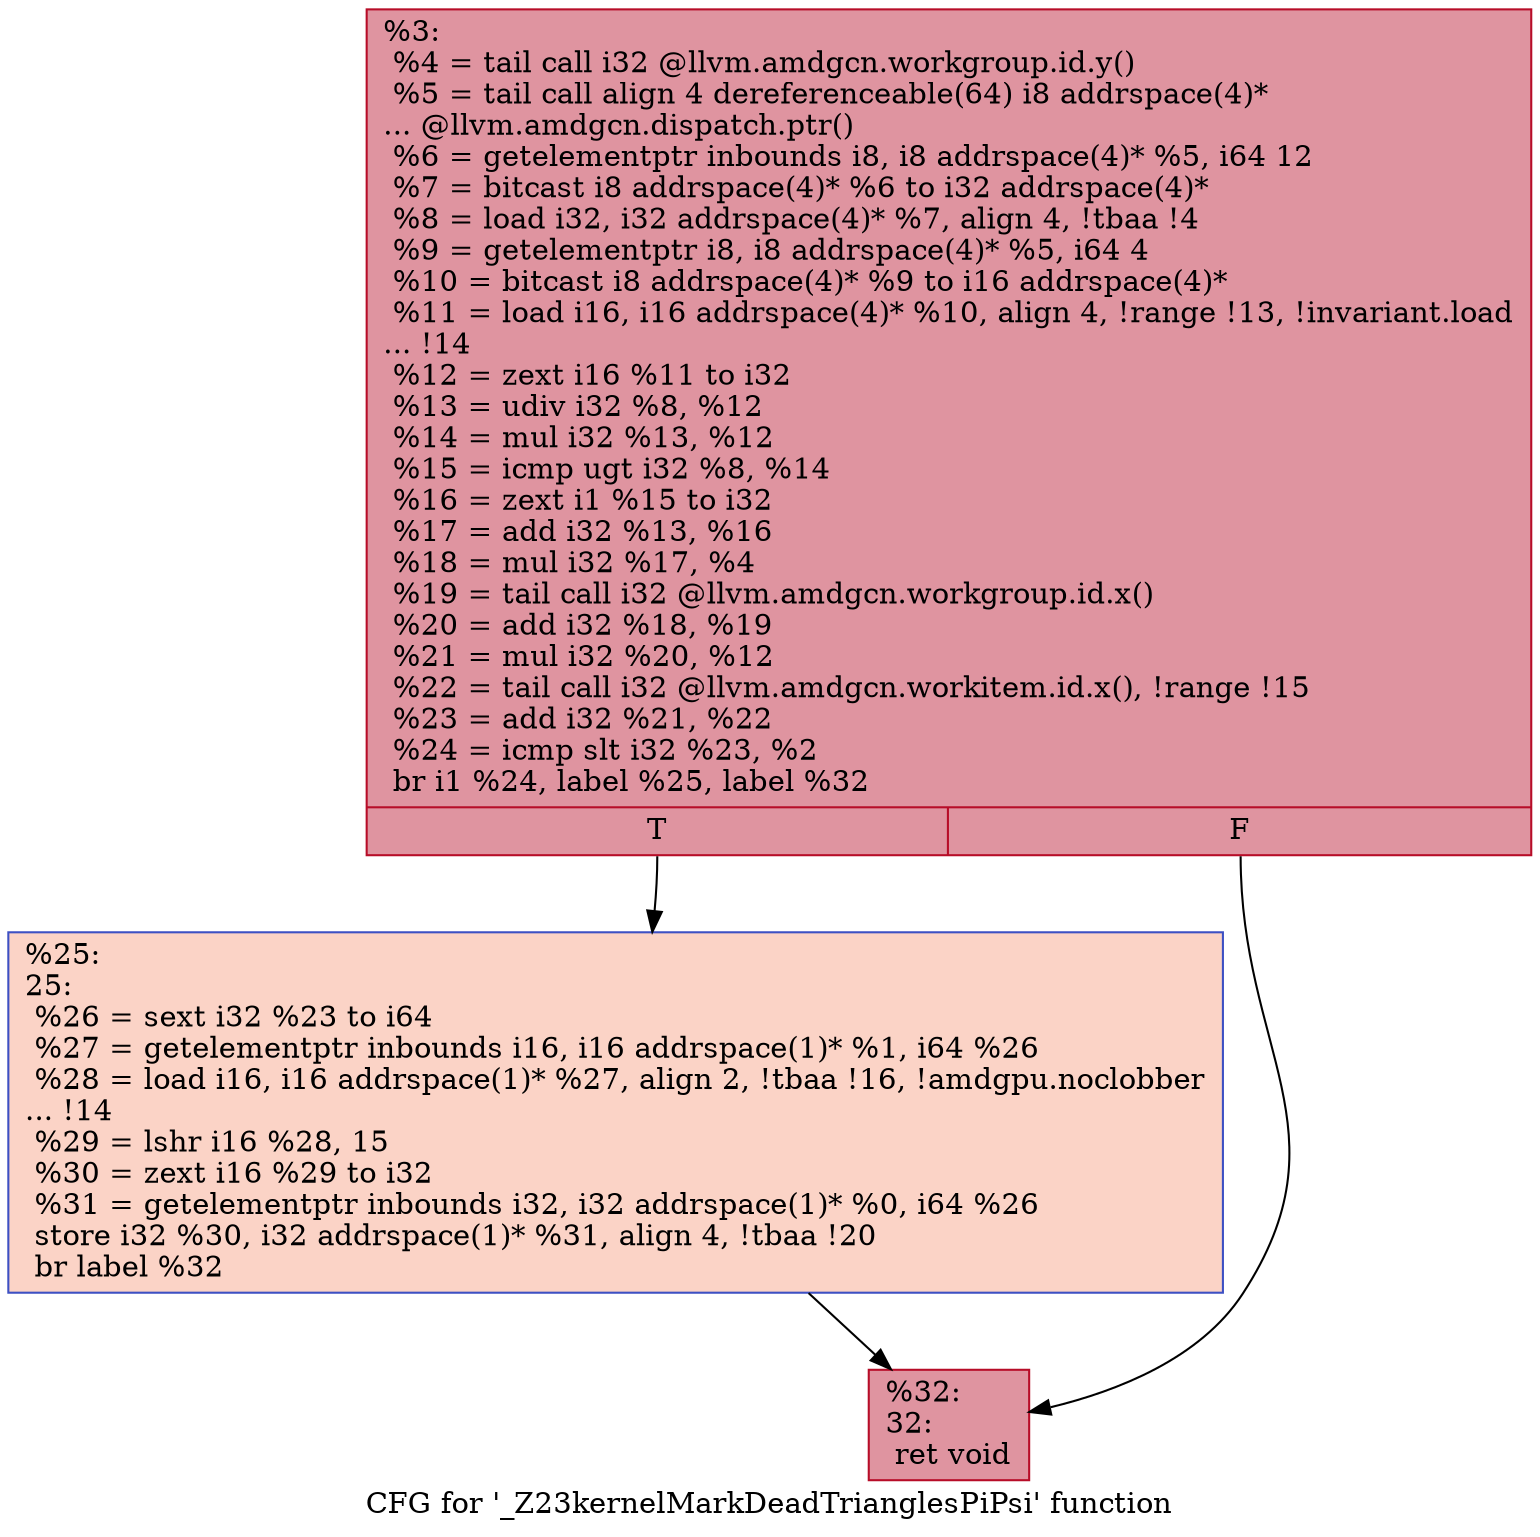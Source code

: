 digraph "CFG for '_Z23kernelMarkDeadTrianglesPiPsi' function" {
	label="CFG for '_Z23kernelMarkDeadTrianglesPiPsi' function";

	Node0x5598450 [shape=record,color="#b70d28ff", style=filled, fillcolor="#b70d2870",label="{%3:\l  %4 = tail call i32 @llvm.amdgcn.workgroup.id.y()\l  %5 = tail call align 4 dereferenceable(64) i8 addrspace(4)*\l... @llvm.amdgcn.dispatch.ptr()\l  %6 = getelementptr inbounds i8, i8 addrspace(4)* %5, i64 12\l  %7 = bitcast i8 addrspace(4)* %6 to i32 addrspace(4)*\l  %8 = load i32, i32 addrspace(4)* %7, align 4, !tbaa !4\l  %9 = getelementptr i8, i8 addrspace(4)* %5, i64 4\l  %10 = bitcast i8 addrspace(4)* %9 to i16 addrspace(4)*\l  %11 = load i16, i16 addrspace(4)* %10, align 4, !range !13, !invariant.load\l... !14\l  %12 = zext i16 %11 to i32\l  %13 = udiv i32 %8, %12\l  %14 = mul i32 %13, %12\l  %15 = icmp ugt i32 %8, %14\l  %16 = zext i1 %15 to i32\l  %17 = add i32 %13, %16\l  %18 = mul i32 %17, %4\l  %19 = tail call i32 @llvm.amdgcn.workgroup.id.x()\l  %20 = add i32 %18, %19\l  %21 = mul i32 %20, %12\l  %22 = tail call i32 @llvm.amdgcn.workitem.id.x(), !range !15\l  %23 = add i32 %21, %22\l  %24 = icmp slt i32 %23, %2\l  br i1 %24, label %25, label %32\l|{<s0>T|<s1>F}}"];
	Node0x5598450:s0 -> Node0x559acf0;
	Node0x5598450:s1 -> Node0x559ad80;
	Node0x559acf0 [shape=record,color="#3d50c3ff", style=filled, fillcolor="#f59c7d70",label="{%25:\l25:                                               \l  %26 = sext i32 %23 to i64\l  %27 = getelementptr inbounds i16, i16 addrspace(1)* %1, i64 %26\l  %28 = load i16, i16 addrspace(1)* %27, align 2, !tbaa !16, !amdgpu.noclobber\l... !14\l  %29 = lshr i16 %28, 15\l  %30 = zext i16 %29 to i32\l  %31 = getelementptr inbounds i32, i32 addrspace(1)* %0, i64 %26\l  store i32 %30, i32 addrspace(1)* %31, align 4, !tbaa !20\l  br label %32\l}"];
	Node0x559acf0 -> Node0x559ad80;
	Node0x559ad80 [shape=record,color="#b70d28ff", style=filled, fillcolor="#b70d2870",label="{%32:\l32:                                               \l  ret void\l}"];
}
